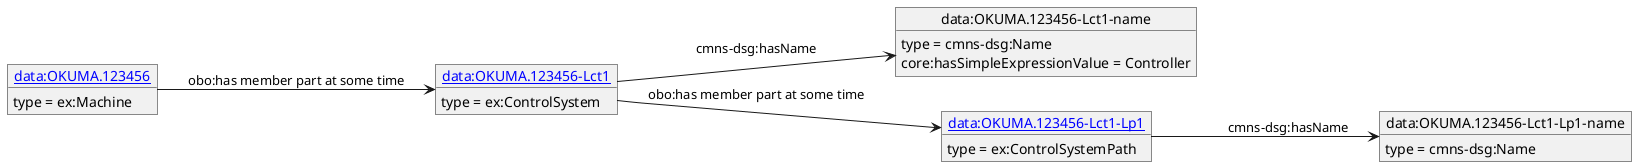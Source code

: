 @startuml
skinparam linetype polyline
left to right direction
object "[[./OKUMA.123456-Lct1.html data:OKUMA.123456-Lct1]]" as o1 {
 type = ex:ControlSystem
 }
object "data:OKUMA.123456-Lct1-name" as o2 {
 type = cmns-dsg:Name
 }
object "[[./OKUMA.123456-Lct1-Lp1.html data:OKUMA.123456-Lct1-Lp1]]" as o3 {
 type = ex:ControlSystemPath
 }
object "data:OKUMA.123456-Lct1-Lp1-name" as o4 {
 type = cmns-dsg:Name
 }
object "[[./OKUMA.123456.html data:OKUMA.123456]]" as o5 {
 type = ex:Machine
 }
o1 --> o2 : cmns-dsg:hasName
o2 : core:hasSimpleExpressionValue = Controller
o1 --> o3 : obo:has member part at some time
o3 --> o4 : cmns-dsg:hasName
o5 --> o1 : obo:has member part at some time
@enduml

